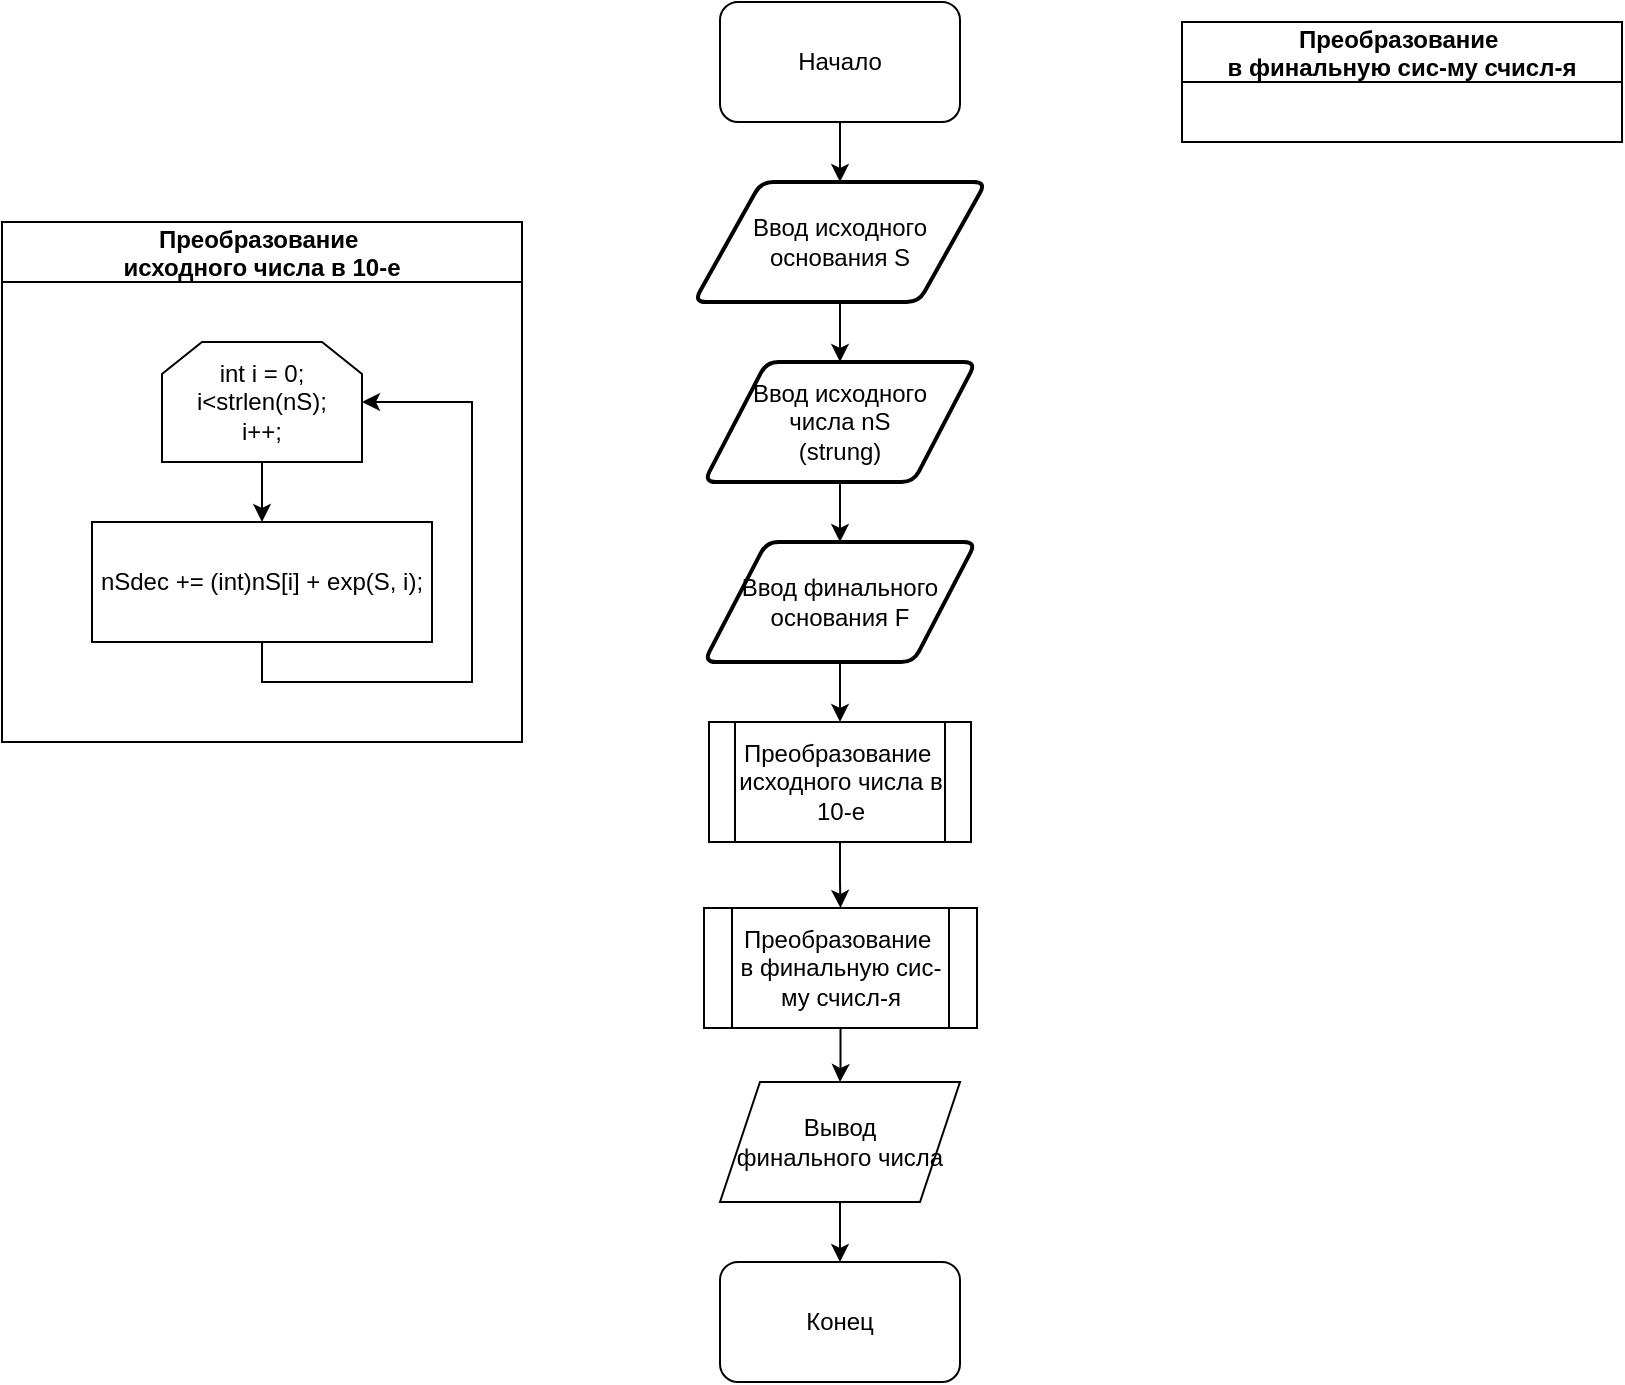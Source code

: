 <mxfile version="20.2.3" type="device"><diagram id="GnsVFsZfjkhrHf-SCzQZ" name="Страница 1"><mxGraphModel dx="1929" dy="685" grid="1" gridSize="10" guides="1" tooltips="1" connect="1" arrows="1" fold="1" page="1" pageScale="1" pageWidth="827" pageHeight="1169" math="0" shadow="0"><root><mxCell id="0"/><mxCell id="1" parent="0"/><mxCell id="6lp9093E9SZS_whPxvEo-12" value="" style="edgeStyle=orthogonalEdgeStyle;rounded=0;orthogonalLoop=1;jettySize=auto;html=1;" parent="1" source="6lp9093E9SZS_whPxvEo-1" target="6lp9093E9SZS_whPxvEo-2" edge="1"><mxGeometry relative="1" as="geometry"/></mxCell><mxCell id="6lp9093E9SZS_whPxvEo-1" value="Начало" style="rounded=1;whiteSpace=wrap;html=1;" parent="1" vertex="1"><mxGeometry x="299" y="10" width="120" height="60" as="geometry"/></mxCell><mxCell id="6lp9093E9SZS_whPxvEo-13" value="" style="edgeStyle=orthogonalEdgeStyle;rounded=0;orthogonalLoop=1;jettySize=auto;html=1;" parent="1" source="6lp9093E9SZS_whPxvEo-2" target="6lp9093E9SZS_whPxvEo-3" edge="1"><mxGeometry relative="1" as="geometry"/></mxCell><mxCell id="6lp9093E9SZS_whPxvEo-2" value="Ввод исходного основания S" style="shape=parallelogram;html=1;strokeWidth=2;perimeter=parallelogramPerimeter;whiteSpace=wrap;rounded=1;arcSize=12;size=0.23;" parent="1" vertex="1"><mxGeometry x="286" y="100" width="146" height="60" as="geometry"/></mxCell><mxCell id="6lp9093E9SZS_whPxvEo-14" value="" style="edgeStyle=orthogonalEdgeStyle;rounded=0;orthogonalLoop=1;jettySize=auto;html=1;" parent="1" source="6lp9093E9SZS_whPxvEo-3" target="6lp9093E9SZS_whPxvEo-7" edge="1"><mxGeometry relative="1" as="geometry"/></mxCell><mxCell id="6lp9093E9SZS_whPxvEo-3" value="Ввод исходного &lt;br&gt;числа nS&lt;br&gt;(strung)" style="shape=parallelogram;html=1;strokeWidth=2;perimeter=parallelogramPerimeter;whiteSpace=wrap;rounded=1;arcSize=12;size=0.23;" parent="1" vertex="1"><mxGeometry x="291" y="190" width="136" height="60" as="geometry"/></mxCell><mxCell id="6lp9093E9SZS_whPxvEo-19" value="" style="edgeStyle=orthogonalEdgeStyle;rounded=0;orthogonalLoop=1;jettySize=auto;html=1;" parent="1" source="6lp9093E9SZS_whPxvEo-7" target="6lp9093E9SZS_whPxvEo-18" edge="1"><mxGeometry relative="1" as="geometry"/></mxCell><mxCell id="6lp9093E9SZS_whPxvEo-7" value="Ввод финального&lt;br&gt;основания F" style="shape=parallelogram;html=1;strokeWidth=2;perimeter=parallelogramPerimeter;whiteSpace=wrap;rounded=1;arcSize=12;size=0.23;" parent="1" vertex="1"><mxGeometry x="291" y="280" width="136" height="60" as="geometry"/></mxCell><mxCell id="6lp9093E9SZS_whPxvEo-21" value="" style="edgeStyle=orthogonalEdgeStyle;rounded=0;orthogonalLoop=1;jettySize=auto;html=1;" parent="1" source="6lp9093E9SZS_whPxvEo-18" target="6lp9093E9SZS_whPxvEo-20" edge="1"><mxGeometry relative="1" as="geometry"/></mxCell><mxCell id="6lp9093E9SZS_whPxvEo-18" value="Преобразование&amp;nbsp;&lt;br&gt;исходного числа в 10-е" style="shape=process;whiteSpace=wrap;html=1;backgroundOutline=1;" parent="1" vertex="1"><mxGeometry x="293.5" y="370" width="131" height="60" as="geometry"/></mxCell><mxCell id="6lp9093E9SZS_whPxvEo-23" value="" style="edgeStyle=orthogonalEdgeStyle;rounded=0;orthogonalLoop=1;jettySize=auto;html=1;" parent="1" source="6lp9093E9SZS_whPxvEo-20" target="6lp9093E9SZS_whPxvEo-22" edge="1"><mxGeometry relative="1" as="geometry"/></mxCell><mxCell id="6lp9093E9SZS_whPxvEo-20" value="Преобразование&amp;nbsp;&lt;br&gt;в финальную сис-му счисл-я" style="shape=process;whiteSpace=wrap;html=1;backgroundOutline=1;" parent="1" vertex="1"><mxGeometry x="291" y="463" width="136.5" height="60" as="geometry"/></mxCell><mxCell id="6lp9093E9SZS_whPxvEo-25" value="" style="edgeStyle=orthogonalEdgeStyle;rounded=0;orthogonalLoop=1;jettySize=auto;html=1;" parent="1" source="6lp9093E9SZS_whPxvEo-22" target="6lp9093E9SZS_whPxvEo-24" edge="1"><mxGeometry relative="1" as="geometry"/></mxCell><mxCell id="6lp9093E9SZS_whPxvEo-22" value="Вывод &lt;br&gt;финального числа" style="shape=parallelogram;perimeter=parallelogramPerimeter;whiteSpace=wrap;html=1;fixedSize=1;" parent="1" vertex="1"><mxGeometry x="299" y="550" width="120" height="60" as="geometry"/></mxCell><mxCell id="6lp9093E9SZS_whPxvEo-24" value="Конец" style="rounded=1;whiteSpace=wrap;html=1;" parent="1" vertex="1"><mxGeometry x="299" y="640" width="120" height="60" as="geometry"/></mxCell><mxCell id="6lp9093E9SZS_whPxvEo-26" value="Преобразование &#10;исходного числа в 10-е" style="swimlane;startSize=30;" parent="1" vertex="1"><mxGeometry x="-60" y="120" width="260" height="260" as="geometry"><mxRectangle x="-60" y="120" width="180" height="40" as="alternateBounds"/></mxGeometry></mxCell><mxCell id="pKx0_7RkGrVMfKVBnVLd-4" value="" style="edgeStyle=orthogonalEdgeStyle;rounded=0;orthogonalLoop=1;jettySize=auto;html=1;" edge="1" parent="6lp9093E9SZS_whPxvEo-26" source="pKx0_7RkGrVMfKVBnVLd-1" target="pKx0_7RkGrVMfKVBnVLd-3"><mxGeometry relative="1" as="geometry"/></mxCell><mxCell id="pKx0_7RkGrVMfKVBnVLd-1" value="int i = 0;&lt;br&gt;i&amp;lt;strlen(nS);&lt;br&gt;i++;" style="shape=loopLimit;whiteSpace=wrap;html=1;" vertex="1" parent="6lp9093E9SZS_whPxvEo-26"><mxGeometry x="80" y="60" width="100" height="60" as="geometry"/></mxCell><mxCell id="pKx0_7RkGrVMfKVBnVLd-6" style="edgeStyle=orthogonalEdgeStyle;rounded=0;orthogonalLoop=1;jettySize=auto;html=1;exitX=0.5;exitY=1;exitDx=0;exitDy=0;entryX=1;entryY=0.5;entryDx=0;entryDy=0;" edge="1" parent="6lp9093E9SZS_whPxvEo-26" source="pKx0_7RkGrVMfKVBnVLd-3" target="pKx0_7RkGrVMfKVBnVLd-1"><mxGeometry relative="1" as="geometry"><mxPoint x="230" y="90" as="targetPoint"/><Array as="points"><mxPoint x="130" y="230"/><mxPoint x="235" y="230"/><mxPoint x="235" y="90"/></Array></mxGeometry></mxCell><mxCell id="pKx0_7RkGrVMfKVBnVLd-3" value="nSdec += (int)nS[i] + exp(S, i);" style="rounded=0;whiteSpace=wrap;html=1;" vertex="1" parent="6lp9093E9SZS_whPxvEo-26"><mxGeometry x="45" y="150" width="170" height="60" as="geometry"/></mxCell><mxCell id="pKx0_7RkGrVMfKVBnVLd-7" value="Преобразование &#10;в финальную сис-му счисл-я" style="swimlane;startSize=30;" vertex="1" collapsed="1" parent="1"><mxGeometry x="530" y="20" width="220" height="60" as="geometry"><mxRectangle x="530" y="20" width="430" height="640" as="alternateBounds"/></mxGeometry></mxCell><mxCell id="pKx0_7RkGrVMfKVBnVLd-14" style="edgeStyle=orthogonalEdgeStyle;rounded=0;orthogonalLoop=1;jettySize=auto;html=1;entryX=0.5;entryY=0;entryDx=0;entryDy=0;" edge="1" parent="pKx0_7RkGrVMfKVBnVLd-7" source="pKx0_7RkGrVMfKVBnVLd-12" target="pKx0_7RkGrVMfKVBnVLd-13"><mxGeometry relative="1" as="geometry"/></mxCell><mxCell id="pKx0_7RkGrVMfKVBnVLd-12" value="exp(F, N+1) &amp;gt; nSdec&amp;nbsp;&amp;nbsp;" style="shape=loopLimit;whiteSpace=wrap;html=1;" vertex="1" parent="pKx0_7RkGrVMfKVBnVLd-7"><mxGeometry x="70" y="40" width="100" height="50" as="geometry"/></mxCell><mxCell id="pKx0_7RkGrVMfKVBnVLd-13" value="N++;" style="rounded=0;whiteSpace=wrap;html=1;" vertex="1" parent="pKx0_7RkGrVMfKVBnVLd-7"><mxGeometry x="60" y="120" width="120" height="60" as="geometry"/></mxCell><mxCell id="pKx0_7RkGrVMfKVBnVLd-15" style="edgeStyle=orthogonalEdgeStyle;rounded=0;orthogonalLoop=1;jettySize=auto;html=1;exitX=0.5;exitY=1;exitDx=0;exitDy=0;entryX=1;entryY=0.5;entryDx=0;entryDy=0;" edge="1" parent="pKx0_7RkGrVMfKVBnVLd-7" source="pKx0_7RkGrVMfKVBnVLd-13" target="pKx0_7RkGrVMfKVBnVLd-12"><mxGeometry relative="1" as="geometry"><mxPoint x="230" y="70" as="targetPoint"/><Array as="points"><mxPoint x="120" y="200"/><mxPoint x="210" y="200"/><mxPoint x="210" y="65"/></Array></mxGeometry></mxCell><mxCell id="pKx0_7RkGrVMfKVBnVLd-19" style="edgeStyle=orthogonalEdgeStyle;rounded=0;orthogonalLoop=1;jettySize=auto;html=1;" edge="1" parent="pKx0_7RkGrVMfKVBnVLd-7" source="pKx0_7RkGrVMfKVBnVLd-12"><mxGeometry relative="1" as="geometry"><mxPoint x="120" y="240" as="targetPoint"/><Array as="points"><mxPoint x="40" y="65"/><mxPoint x="40" y="210"/><mxPoint x="120" y="210"/></Array></mxGeometry></mxCell><mxCell id="pKx0_7RkGrVMfKVBnVLd-25" style="edgeStyle=orthogonalEdgeStyle;rounded=0;orthogonalLoop=1;jettySize=auto;html=1;" edge="1" parent="pKx0_7RkGrVMfKVBnVLd-7" source="pKx0_7RkGrVMfKVBnVLd-23" target="pKx0_7RkGrVMfKVBnVLd-24"><mxGeometry relative="1" as="geometry"/></mxCell><mxCell id="pKx0_7RkGrVMfKVBnVLd-35" style="edgeStyle=orthogonalEdgeStyle;rounded=0;orthogonalLoop=1;jettySize=auto;html=1;exitX=0;exitY=0.5;exitDx=0;exitDy=0;" edge="1" parent="pKx0_7RkGrVMfKVBnVLd-7" source="pKx0_7RkGrVMfKVBnVLd-23"><mxGeometry relative="1" as="geometry"><mxPoint x="150" y="578" as="targetPoint"/><Array as="points"><mxPoint x="30" y="265"/><mxPoint x="30" y="578"/><mxPoint x="140" y="578"/><mxPoint x="140" y="593"/><mxPoint x="150" y="593"/></Array></mxGeometry></mxCell><mxCell id="pKx0_7RkGrVMfKVBnVLd-23" value="N&amp;gt;=0" style="shape=loopLimit;whiteSpace=wrap;html=1;" vertex="1" parent="pKx0_7RkGrVMfKVBnVLd-7"><mxGeometry x="70" y="240" width="100" height="50" as="geometry"/></mxCell><mxCell id="pKx0_7RkGrVMfKVBnVLd-32" value="" style="group" vertex="1" connectable="0" parent="pKx0_7RkGrVMfKVBnVLd-7"><mxGeometry x="50" y="310" width="155" height="203" as="geometry"/></mxCell><mxCell id="pKx0_7RkGrVMfKVBnVLd-24" value="if(exp(F, N) &amp;lt; = nSdec" style="rhombus;whiteSpace=wrap;html=1;" vertex="1" parent="pKx0_7RkGrVMfKVBnVLd-32"><mxGeometry width="140" height="50" as="geometry"/></mxCell><mxCell id="pKx0_7RkGrVMfKVBnVLd-27" value="nF*= 10;&lt;br&gt;nF += (int)(nSdec / exp(F, N) )&amp;nbsp;" style="rounded=0;whiteSpace=wrap;html=1;" vertex="1" parent="pKx0_7RkGrVMfKVBnVLd-32"><mxGeometry x="5" y="70" width="130" height="50" as="geometry"/></mxCell><mxCell id="pKx0_7RkGrVMfKVBnVLd-28" style="edgeStyle=orthogonalEdgeStyle;rounded=0;orthogonalLoop=1;jettySize=auto;html=1;" edge="1" parent="pKx0_7RkGrVMfKVBnVLd-32" source="pKx0_7RkGrVMfKVBnVLd-24" target="pKx0_7RkGrVMfKVBnVLd-27"><mxGeometry relative="1" as="geometry"/></mxCell><mxCell id="pKx0_7RkGrVMfKVBnVLd-30" value="nSdec = nSdec % exp(F, N);&lt;br&gt;nF*= 10;&lt;br&gt;N--;" style="rounded=0;whiteSpace=wrap;html=1;" vertex="1" parent="pKx0_7RkGrVMfKVBnVLd-32"><mxGeometry y="140" width="155" height="63" as="geometry"/></mxCell><mxCell id="pKx0_7RkGrVMfKVBnVLd-31" style="edgeStyle=orthogonalEdgeStyle;rounded=0;orthogonalLoop=1;jettySize=auto;html=1;exitX=0.5;exitY=1;exitDx=0;exitDy=0;entryX=0.5;entryY=0;entryDx=0;entryDy=0;" edge="1" parent="pKx0_7RkGrVMfKVBnVLd-32" source="pKx0_7RkGrVMfKVBnVLd-27" target="pKx0_7RkGrVMfKVBnVLd-30"><mxGeometry relative="1" as="geometry"/></mxCell><mxCell id="pKx0_7RkGrVMfKVBnVLd-33" style="edgeStyle=orthogonalEdgeStyle;rounded=0;orthogonalLoop=1;jettySize=auto;html=1;exitX=0.5;exitY=1;exitDx=0;exitDy=0;" edge="1" parent="pKx0_7RkGrVMfKVBnVLd-7" source="pKx0_7RkGrVMfKVBnVLd-30"><mxGeometry relative="1" as="geometry"><mxPoint x="170" y="265" as="targetPoint"/><Array as="points"><mxPoint x="128" y="533"/><mxPoint x="225" y="533"/><mxPoint x="225" y="265"/></Array></mxGeometry></mxCell><mxCell id="pKx0_7RkGrVMfKVBnVLd-34" value="" style="ellipse;whiteSpace=wrap;html=1;fillStyle=solid;fillColor=#000000;" vertex="1" parent="pKx0_7RkGrVMfKVBnVLd-7"><mxGeometry x="129.5" y="592" width="20" height="20" as="geometry"/></mxCell><mxCell id="pKx0_7RkGrVMfKVBnVLd-38" style="edgeStyle=orthogonalEdgeStyle;rounded=0;orthogonalLoop=1;jettySize=auto;html=1;exitX=1;exitY=0;exitDx=0;exitDy=0;entryX=1;entryY=0.5;entryDx=0;entryDy=0;" edge="1" parent="pKx0_7RkGrVMfKVBnVLd-7" source="pKx0_7RkGrVMfKVBnVLd-34" target="pKx0_7RkGrVMfKVBnVLd-34"><mxGeometry relative="1" as="geometry"/></mxCell></root></mxGraphModel></diagram></mxfile>